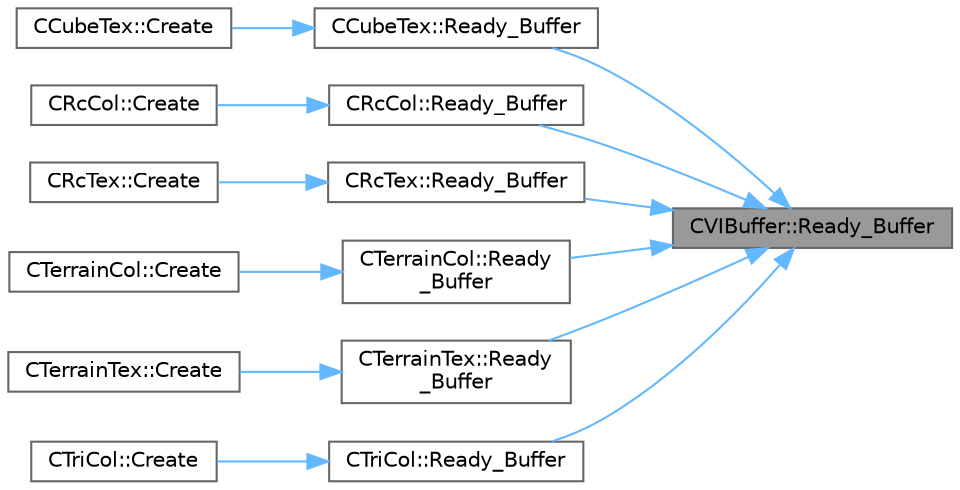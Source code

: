 digraph "CVIBuffer::Ready_Buffer"
{
 // LATEX_PDF_SIZE
  bgcolor="transparent";
  edge [fontname=Helvetica,fontsize=10,labelfontname=Helvetica,labelfontsize=10];
  node [fontname=Helvetica,fontsize=10,shape=box,height=0.2,width=0.4];
  rankdir="RL";
  Node1 [id="Node000001",label="CVIBuffer::Ready_Buffer",height=0.2,width=0.4,color="gray40", fillcolor="grey60", style="filled", fontcolor="black",tooltip=" "];
  Node1 -> Node2 [id="edge13_Node000001_Node000002",dir="back",color="steelblue1",style="solid",tooltip=" "];
  Node2 [id="Node000002",label="CCubeTex::Ready_Buffer",height=0.2,width=0.4,color="grey40", fillcolor="white", style="filled",URL="$class_c_cube_tex.html#aadf87ee263a1448e107d008b60c7d8a6",tooltip=" "];
  Node2 -> Node3 [id="edge14_Node000002_Node000003",dir="back",color="steelblue1",style="solid",tooltip=" "];
  Node3 [id="Node000003",label="CCubeTex::Create",height=0.2,width=0.4,color="grey40", fillcolor="white", style="filled",URL="$class_c_cube_tex.html#ab51a54e381a5d5aa64b764be1391b802",tooltip=" "];
  Node1 -> Node4 [id="edge15_Node000001_Node000004",dir="back",color="steelblue1",style="solid",tooltip=" "];
  Node4 [id="Node000004",label="CRcCol::Ready_Buffer",height=0.2,width=0.4,color="grey40", fillcolor="white", style="filled",URL="$class_c_rc_col.html#afab33b1d1eb3e956ac8343a1c336a1ec",tooltip=" "];
  Node4 -> Node5 [id="edge16_Node000004_Node000005",dir="back",color="steelblue1",style="solid",tooltip=" "];
  Node5 [id="Node000005",label="CRcCol::Create",height=0.2,width=0.4,color="grey40", fillcolor="white", style="filled",URL="$class_c_rc_col.html#a9f800af16367bb8a6905ac1c247d3ea9",tooltip=" "];
  Node1 -> Node6 [id="edge17_Node000001_Node000006",dir="back",color="steelblue1",style="solid",tooltip=" "];
  Node6 [id="Node000006",label="CRcTex::Ready_Buffer",height=0.2,width=0.4,color="grey40", fillcolor="white", style="filled",URL="$class_c_rc_tex.html#a036f584e542ff857bb47bd591a26efd1",tooltip=" "];
  Node6 -> Node7 [id="edge18_Node000006_Node000007",dir="back",color="steelblue1",style="solid",tooltip=" "];
  Node7 [id="Node000007",label="CRcTex::Create",height=0.2,width=0.4,color="grey40", fillcolor="white", style="filled",URL="$class_c_rc_tex.html#a77ff13acf4240d95fe2c861a6018b6e8",tooltip=" "];
  Node1 -> Node8 [id="edge19_Node000001_Node000008",dir="back",color="steelblue1",style="solid",tooltip=" "];
  Node8 [id="Node000008",label="CTerrainCol::Ready\l_Buffer",height=0.2,width=0.4,color="grey40", fillcolor="white", style="filled",URL="$class_c_terrain_col.html#aa3ea43e0981e445d08a309728577a3f1",tooltip=" "];
  Node8 -> Node9 [id="edge20_Node000008_Node000009",dir="back",color="steelblue1",style="solid",tooltip=" "];
  Node9 [id="Node000009",label="CTerrainCol::Create",height=0.2,width=0.4,color="grey40", fillcolor="white", style="filled",URL="$class_c_terrain_col.html#a2fbb1d9615794cebe087cb932f525011",tooltip=" "];
  Node1 -> Node10 [id="edge21_Node000001_Node000010",dir="back",color="steelblue1",style="solid",tooltip=" "];
  Node10 [id="Node000010",label="CTerrainTex::Ready\l_Buffer",height=0.2,width=0.4,color="grey40", fillcolor="white", style="filled",URL="$class_c_terrain_tex.html#a7143c1076437135ab5726875b566a341",tooltip=" "];
  Node10 -> Node11 [id="edge22_Node000010_Node000011",dir="back",color="steelblue1",style="solid",tooltip=" "];
  Node11 [id="Node000011",label="CTerrainTex::Create",height=0.2,width=0.4,color="grey40", fillcolor="white", style="filled",URL="$class_c_terrain_tex.html#a32ca51aa320d8bf9a3ee5a4f60389387",tooltip=" "];
  Node1 -> Node12 [id="edge23_Node000001_Node000012",dir="back",color="steelblue1",style="solid",tooltip=" "];
  Node12 [id="Node000012",label="CTriCol::Ready_Buffer",height=0.2,width=0.4,color="grey40", fillcolor="white", style="filled",URL="$class_c_tri_col.html#abba332bcc923e2993b3d8fb9b1fb8980",tooltip=" "];
  Node12 -> Node13 [id="edge24_Node000012_Node000013",dir="back",color="steelblue1",style="solid",tooltip=" "];
  Node13 [id="Node000013",label="CTriCol::Create",height=0.2,width=0.4,color="grey40", fillcolor="white", style="filled",URL="$class_c_tri_col.html#ad5101f7cd1877ac4df8107d0337d1312",tooltip=" "];
}
